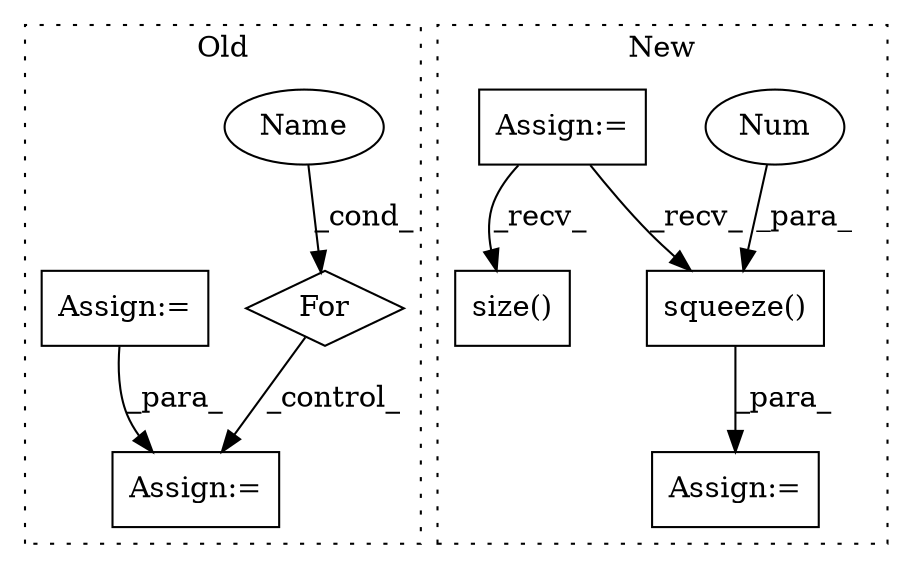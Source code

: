 digraph G {
subgraph cluster0 {
1 [label="For" a="107" s="3448,3472" l="4,14" shape="diamond"];
4 [label="Assign:=" a="68" s="3491" l="3" shape="box"];
5 [label="Name" a="87" s="3452" l="5" shape="ellipse"];
6 [label="Assign:=" a="68" s="3375" l="3" shape="box"];
label = "Old";
style="dotted";
}
subgraph cluster1 {
2 [label="squeeze()" a="75" s="6372,6383" l="10,1" shape="box"];
3 [label="Assign:=" a="68" s="6369" l="3" shape="box"];
7 [label="Num" a="76" s="6382" l="1" shape="ellipse"];
8 [label="Assign:=" a="68" s="5813" l="3" shape="box"];
9 [label="size()" a="75" s="6047" l="8" shape="box"];
label = "New";
style="dotted";
}
1 -> 4 [label="_control_"];
2 -> 3 [label="_para_"];
5 -> 1 [label="_cond_"];
6 -> 4 [label="_para_"];
7 -> 2 [label="_para_"];
8 -> 2 [label="_recv_"];
8 -> 9 [label="_recv_"];
}